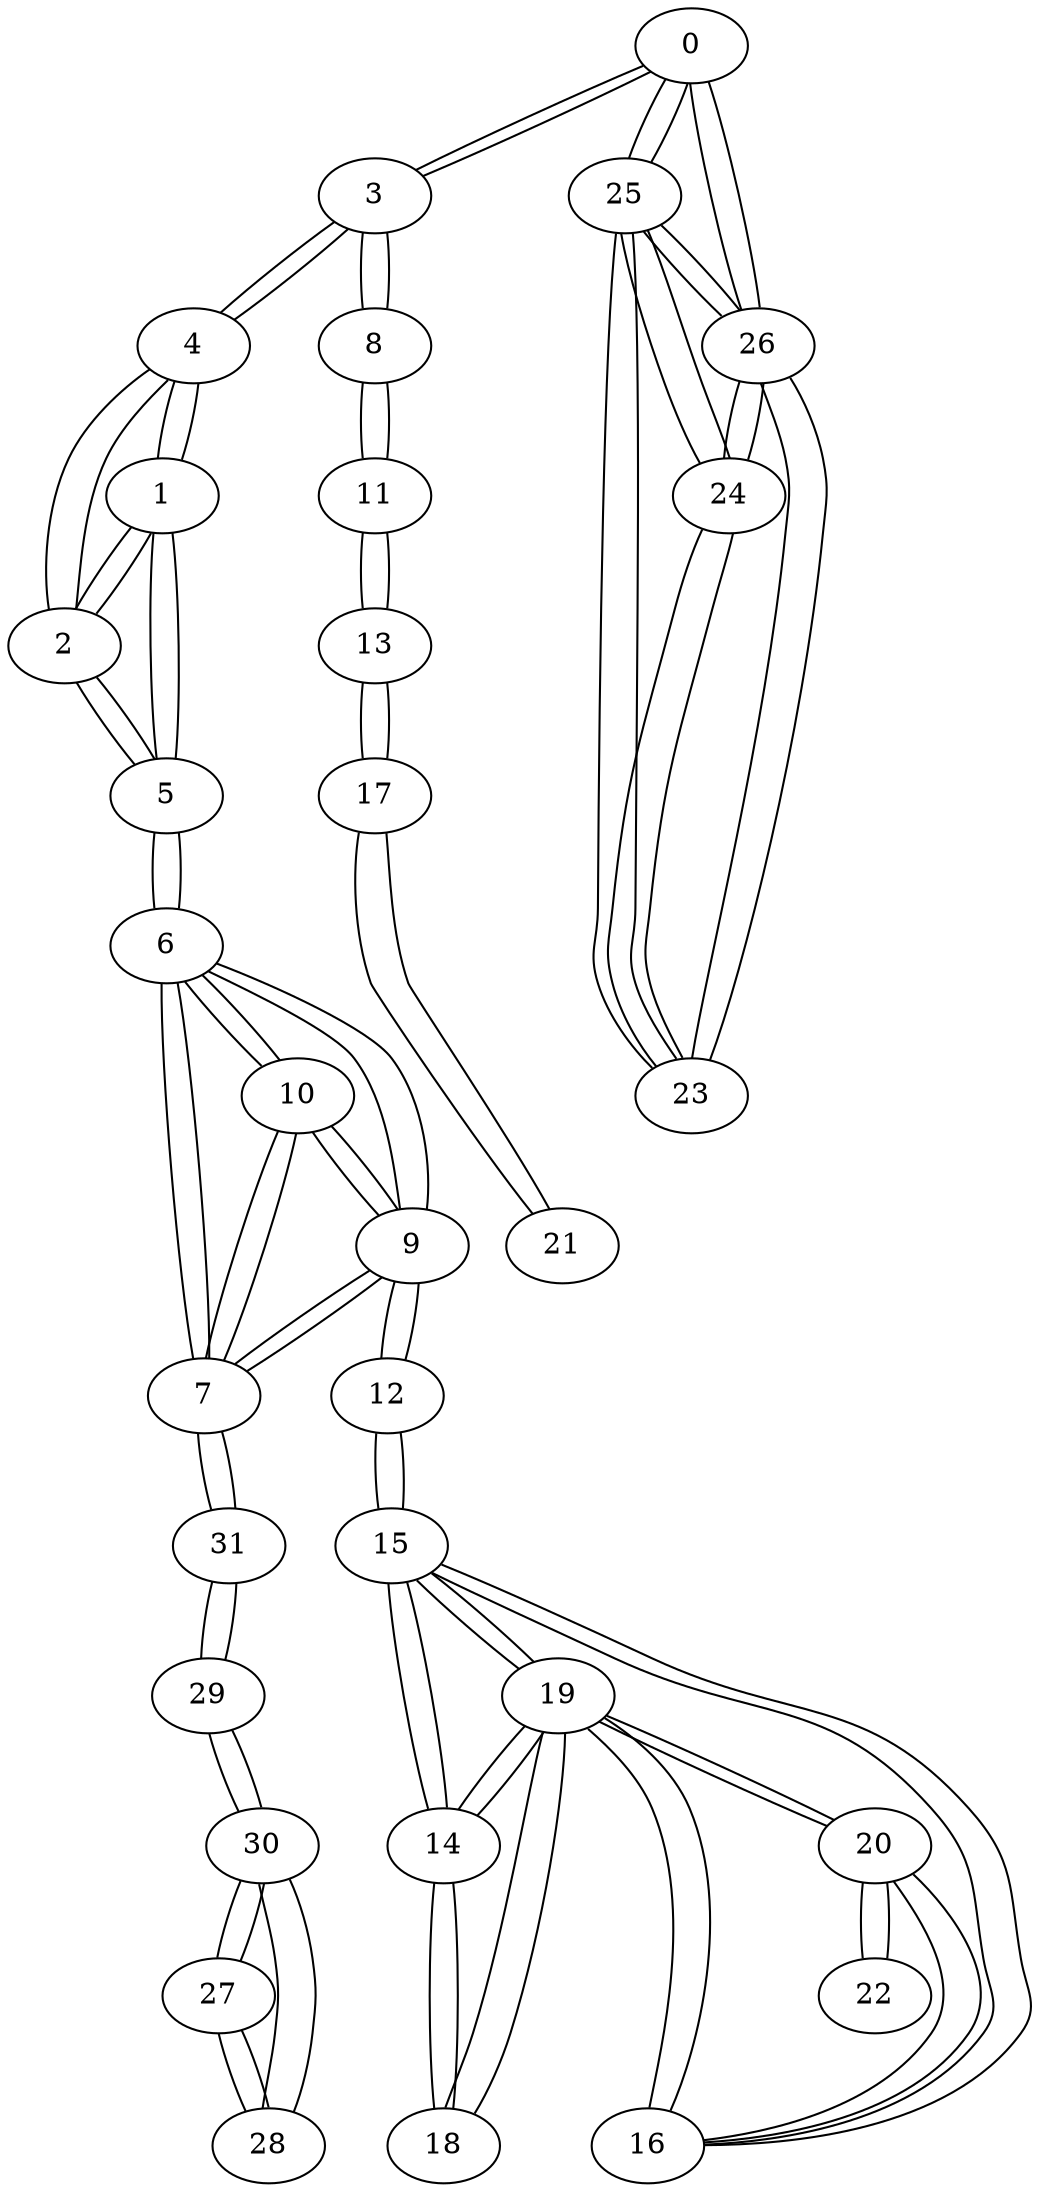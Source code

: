 graph G {
0 [x = 9.44139, y = -0.0825503, z = -0.034593];
1 [x = 10.9705, y = -0.00508022, z = -0.0448792];
2 [x = 11.0437, y = -0.0114454, z = -0.044513];
3 [x = 9.57921, y = 0.152601, z = -0.0426547];
4 [x = 10.4991, y = 0.115973, z = -0.0443794];
5 [x = 11.6121, y = 0.524038, z = -0.0442903];
6 [x = 12.6138, y = 0.658505, z = -0.0400157];
7 [x = 13.264, y = 0.78392, z = -0.0230279];
8 [x = 9.40887, y = 1.43243, z = -0.0328463];
9 [x = 12.8349, y = 1.5079, z = -0.0442965];
10 [x = 13.0351, y = 1.02999, z = -0.0408881];
11 [x = 9.66345, y = 2.47829, z = -0.0443595];
12 [x = 12.7855, y = 2.50398, z = -0.0444526];
13 [x = 9.59125, y = 3.48615, z = -0.0444661];
14 [x = 11.9695, y = 3.96228, z = -0.0443475];
15 [x = 12.5057, y = 3.40841, z = -0.0444222];
16 [x = 13.2195, y = 3.85163, z = -0.0441662];
17 [x = 9.59145, y = 4.5042, z = -0.0444715];
18 [x = 11.7809, y = 4.25699, z = -0.0444687];
19 [x = 12.5049, y = 4.37967, z = -0.0443863];
20 [x = 13.2598, y = 4.41571, z = -0.0441841];
21 [x = 9.54676, y = 5.4404, z = -0.0440621];
22 [x = 13.7867, y = 5.56735, z = -0.0444741];
23 [x = 8.40202, y = -2.27354, z = 0.253606];
24 [x = 9.02206, y = -2.1337, z = 0.153282];
25 [x = 8.58652, y = -1.81871, z = 0.176446];
26 [x = 9.01786, y = -1.95731, z = 0.138881];
27 [x = 13.8566, y = -1.51541, z = 0.157295];
28 [x = 14.2632, y = -1.59643, z = 0.240605];
29 [x = 13.9297, y = -0.181702, z = 0.0921585];
30 [x = 14.0845, y = -0.653459, z = 0.14483];
31 [x = 13.7141, y = 0.274071, z = 0.0397423];
0--3  [weight = "0.27272"];
1--2  [weight = "0.0734197"];
1--4  [weight = "0.486753"];
1--5  [weight = "0.831592"];
2--1  [weight = "0.0734197"];
2--4  [weight = "0.559309"];
2--5  [weight = "0.780911"];
3--0  [weight = "0.27272"];
3--4  [weight = "0.920591"];
4--1  [weight = "0.486753"];
4--2  [weight = "0.559309"];
4--3  [weight = "0.920591"];
5--2  [weight = "0.780911"];
5--1  [weight = "0.831592"];
6--10  [weight = "0.561746"];
6--7  [weight = "0.662531"];
6--9  [weight = "0.877729"];
7--10  [weight = "0.336696"];
7--6  [weight = "0.662531"];
7--31  [weight = "0.683962"];
7--9  [weight = "0.841957"];
9--10  [weight = "0.518176"];
9--7  [weight = "0.841957"];
9--6  [weight = "0.877729"];
9--12  [weight = "0.997301"];
10--7  [weight = "0.336696"];
10--9  [weight = "0.518176"];
10--6  [weight = "0.561746"];
12--15  [weight = "0.946724"];
12--9  [weight = "0.997301"];
14--18  [weight = "0.349871"];
14--19  [weight = "0.678847"];
14--15  [weight = "0.770903"];
15--14  [weight = "0.770903"];
15--16  [weight = "0.840199"];
15--12  [weight = "0.946724"];
15--19  [weight = "0.971259"];
16--20  [weight = "0.565513"];
16--15  [weight = "0.840199"];
16--19  [weight = "0.888534"];
17--21  [weight = "0.937266"];
18--14  [weight = "0.349871"];
18--19  [weight = "0.734257"];
19--14  [weight = "0.678847"];
19--18  [weight = "0.734257"];
19--20  [weight = "0.755727"];
19--16  [weight = "0.888534"];
19--15  [weight = "0.971259"];
20--16  [weight = "0.565513"];
20--19  [weight = "0.755727"];
21--17  [weight = "0.937266"];
23--25  [weight = "0.49884"];
23--24  [weight = "0.646083"];
23--26  [weight = "0.704842"];
24--26  [weight = "0.177221"];
24--25  [weight = "0.538176"];
24--23  [weight = "0.646083"];
25--26  [weight = "0.455134"];
25--23  [weight = "0.49884"];
25--24  [weight = "0.538176"];
26--24  [weight = "0.177221"];
26--25  [weight = "0.455134"];
26--23  [weight = "0.704842"];
27--28  [weight = "0.425605"];
27--30  [weight = "0.891692"];
28--27  [weight = "0.425605"];
28--30  [weight = "0.966102"];
29--30  [weight = "0.500222"];
29--31  [weight = "0.507776"];
30--29  [weight = "0.500222"];
30--27  [weight = "0.891692"];
30--28  [weight = "0.966102"];
31--29  [weight = "0.507776"];
31--7  [weight = "0.683962"];
5--6  [weight = "1.01073"];
6--5  [weight = "1.01087"];
8--11  [weight = "1.07672"];
11--13  [weight = "1.01055"];
11--8  [weight = "1.0764"];
13--11  [weight = "1.01055"];
13--17  [weight = "1.01817"];
17--13  [weight = "1.01816"];
3--8  [weight = "1.29111"];
8--3  [weight = "1.29134"];
20--22  [weight = "1.26656"];
22--20  [weight = "1.26655"];
0--26  [weight = "1.93453"];
0--25  [weight = "1.95394"];
25--0  [weight = "1.94798"];
26--0  [weight = "1.93089"];
}
